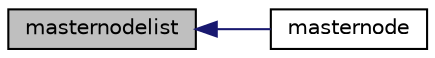 digraph "masternodelist"
{
  edge [fontname="Helvetica",fontsize="10",labelfontname="Helvetica",labelfontsize="10"];
  node [fontname="Helvetica",fontsize="10",shape=record];
  rankdir="LR";
  Node1279 [label="masternodelist",height=0.2,width=0.4,color="black", fillcolor="grey75", style="filled", fontcolor="black"];
  Node1279 -> Node1280 [dir="back",color="midnightblue",fontsize="10",style="solid",fontname="Helvetica"];
  Node1280 [label="masternode",height=0.2,width=0.4,color="black", fillcolor="white", style="filled",URL="$d5/d6b/rpcstashedsend_8cpp.html#a30609e443aeb47c29ed0878d16b1b5e1"];
}
